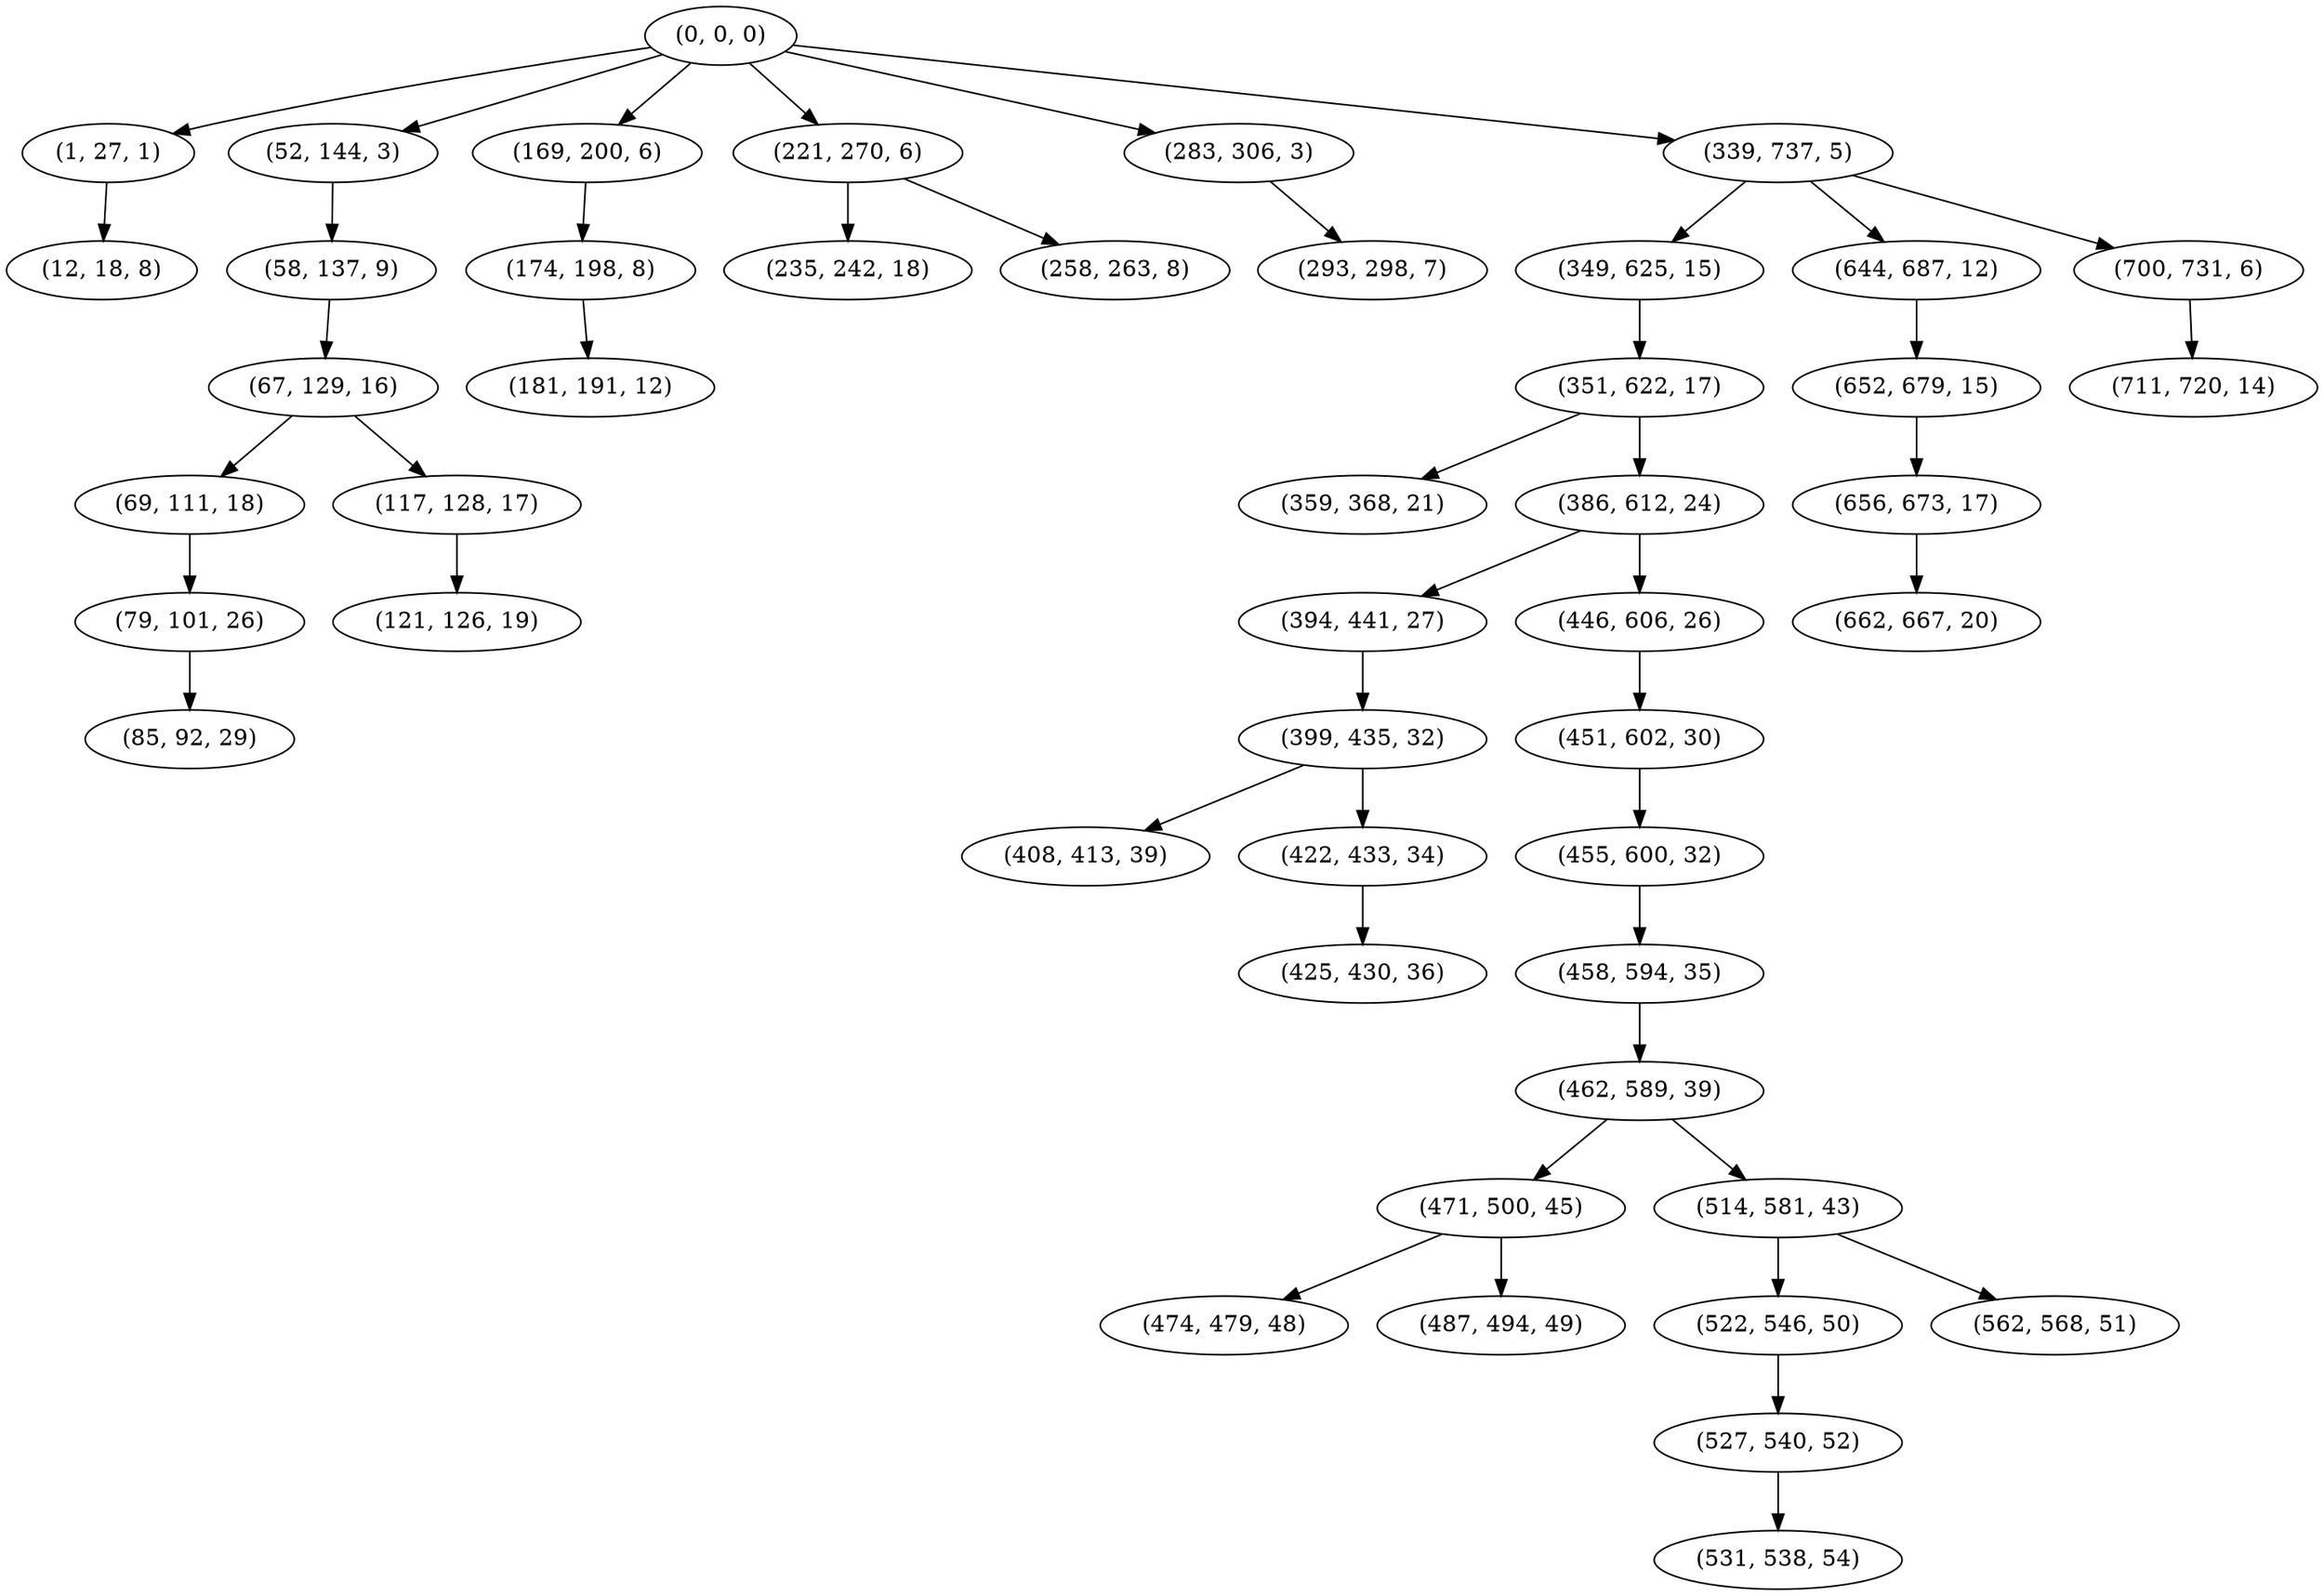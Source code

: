 digraph tree {
    "(0, 0, 0)";
    "(1, 27, 1)";
    "(12, 18, 8)";
    "(52, 144, 3)";
    "(58, 137, 9)";
    "(67, 129, 16)";
    "(69, 111, 18)";
    "(79, 101, 26)";
    "(85, 92, 29)";
    "(117, 128, 17)";
    "(121, 126, 19)";
    "(169, 200, 6)";
    "(174, 198, 8)";
    "(181, 191, 12)";
    "(221, 270, 6)";
    "(235, 242, 18)";
    "(258, 263, 8)";
    "(283, 306, 3)";
    "(293, 298, 7)";
    "(339, 737, 5)";
    "(349, 625, 15)";
    "(351, 622, 17)";
    "(359, 368, 21)";
    "(386, 612, 24)";
    "(394, 441, 27)";
    "(399, 435, 32)";
    "(408, 413, 39)";
    "(422, 433, 34)";
    "(425, 430, 36)";
    "(446, 606, 26)";
    "(451, 602, 30)";
    "(455, 600, 32)";
    "(458, 594, 35)";
    "(462, 589, 39)";
    "(471, 500, 45)";
    "(474, 479, 48)";
    "(487, 494, 49)";
    "(514, 581, 43)";
    "(522, 546, 50)";
    "(527, 540, 52)";
    "(531, 538, 54)";
    "(562, 568, 51)";
    "(644, 687, 12)";
    "(652, 679, 15)";
    "(656, 673, 17)";
    "(662, 667, 20)";
    "(700, 731, 6)";
    "(711, 720, 14)";
    "(0, 0, 0)" -> "(1, 27, 1)";
    "(0, 0, 0)" -> "(52, 144, 3)";
    "(0, 0, 0)" -> "(169, 200, 6)";
    "(0, 0, 0)" -> "(221, 270, 6)";
    "(0, 0, 0)" -> "(283, 306, 3)";
    "(0, 0, 0)" -> "(339, 737, 5)";
    "(1, 27, 1)" -> "(12, 18, 8)";
    "(52, 144, 3)" -> "(58, 137, 9)";
    "(58, 137, 9)" -> "(67, 129, 16)";
    "(67, 129, 16)" -> "(69, 111, 18)";
    "(67, 129, 16)" -> "(117, 128, 17)";
    "(69, 111, 18)" -> "(79, 101, 26)";
    "(79, 101, 26)" -> "(85, 92, 29)";
    "(117, 128, 17)" -> "(121, 126, 19)";
    "(169, 200, 6)" -> "(174, 198, 8)";
    "(174, 198, 8)" -> "(181, 191, 12)";
    "(221, 270, 6)" -> "(235, 242, 18)";
    "(221, 270, 6)" -> "(258, 263, 8)";
    "(283, 306, 3)" -> "(293, 298, 7)";
    "(339, 737, 5)" -> "(349, 625, 15)";
    "(339, 737, 5)" -> "(644, 687, 12)";
    "(339, 737, 5)" -> "(700, 731, 6)";
    "(349, 625, 15)" -> "(351, 622, 17)";
    "(351, 622, 17)" -> "(359, 368, 21)";
    "(351, 622, 17)" -> "(386, 612, 24)";
    "(386, 612, 24)" -> "(394, 441, 27)";
    "(386, 612, 24)" -> "(446, 606, 26)";
    "(394, 441, 27)" -> "(399, 435, 32)";
    "(399, 435, 32)" -> "(408, 413, 39)";
    "(399, 435, 32)" -> "(422, 433, 34)";
    "(422, 433, 34)" -> "(425, 430, 36)";
    "(446, 606, 26)" -> "(451, 602, 30)";
    "(451, 602, 30)" -> "(455, 600, 32)";
    "(455, 600, 32)" -> "(458, 594, 35)";
    "(458, 594, 35)" -> "(462, 589, 39)";
    "(462, 589, 39)" -> "(471, 500, 45)";
    "(462, 589, 39)" -> "(514, 581, 43)";
    "(471, 500, 45)" -> "(474, 479, 48)";
    "(471, 500, 45)" -> "(487, 494, 49)";
    "(514, 581, 43)" -> "(522, 546, 50)";
    "(514, 581, 43)" -> "(562, 568, 51)";
    "(522, 546, 50)" -> "(527, 540, 52)";
    "(527, 540, 52)" -> "(531, 538, 54)";
    "(644, 687, 12)" -> "(652, 679, 15)";
    "(652, 679, 15)" -> "(656, 673, 17)";
    "(656, 673, 17)" -> "(662, 667, 20)";
    "(700, 731, 6)" -> "(711, 720, 14)";
}
